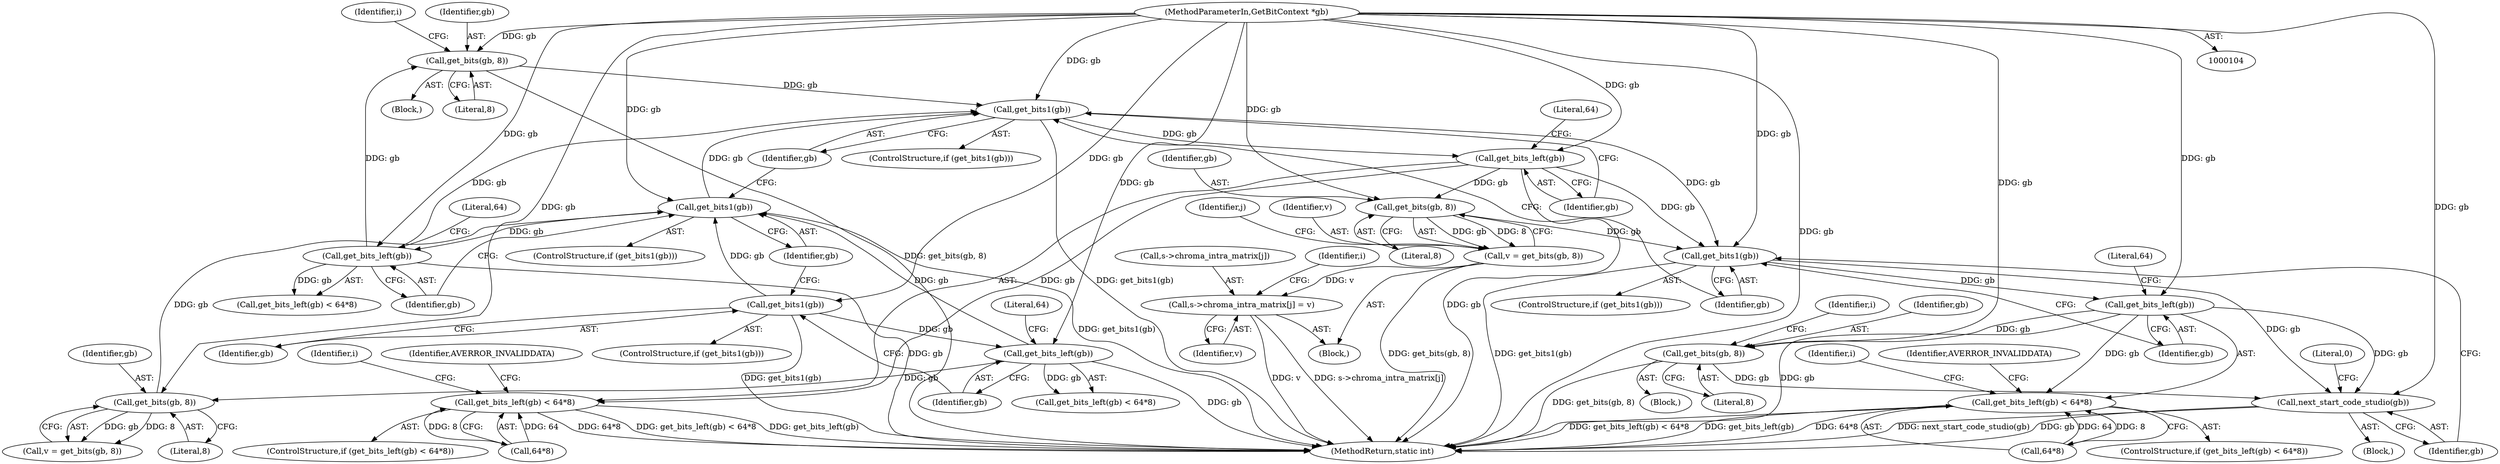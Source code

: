 digraph "0_FFmpeg_5aba5b89d0b1d73164d3b81764828bb8b20ff32a@pointer" {
"1000187" [label="(Call,get_bits(gb, 8))"];
"1000170" [label="(Call,get_bits_left(gb))"];
"1000165" [label="(Call,get_bits1(gb))"];
"1000117" [label="(Call,get_bits_left(gb))"];
"1000112" [label="(Call,get_bits1(gb))"];
"1000106" [label="(MethodParameterIn,GetBitContext *gb)"];
"1000136" [label="(Call,get_bits(gb, 8))"];
"1000191" [label="(Call,get_bits1(gb))"];
"1000196" [label="(Call,get_bits_left(gb))"];
"1000195" [label="(Call,get_bits_left(gb) < 64*8)"];
"1000215" [label="(Call,get_bits(gb, 8))"];
"1000213" [label="(Call,v = get_bits(gb, 8))"];
"1000229" [label="(Call,s->chroma_intra_matrix[j] = v)"];
"1000237" [label="(Call,get_bits1(gb))"];
"1000242" [label="(Call,get_bits_left(gb))"];
"1000241" [label="(Call,get_bits_left(gb) < 64*8)"];
"1000259" [label="(Call,get_bits(gb, 8))"];
"1000262" [label="(Call,next_start_code_studio(gb))"];
"1000117" [label="(Call,get_bits_left(gb))"];
"1000236" [label="(ControlStructure,if (get_bits1(gb)))"];
"1000186" [label="(Block,)"];
"1000230" [label="(Call,s->chroma_intra_matrix[j])"];
"1000116" [label="(Call,get_bits_left(gb) < 64*8)"];
"1000118" [label="(Identifier,gb)"];
"1000263" [label="(Identifier,gb)"];
"1000266" [label="(MethodReturn,static int)"];
"1000217" [label="(Literal,8)"];
"1000205" [label="(Identifier,i)"];
"1000169" [label="(Call,get_bits_left(gb) < 64*8)"];
"1000251" [label="(Identifier,i)"];
"1000136" [label="(Call,get_bits(gb, 8))"];
"1000191" [label="(Call,get_bits1(gb))"];
"1000166" [label="(Identifier,gb)"];
"1000216" [label="(Identifier,gb)"];
"1000235" [label="(Identifier,v)"];
"1000194" [label="(ControlStructure,if (get_bits_left(gb) < 64*8))"];
"1000244" [label="(Call,64*8)"];
"1000120" [label="(Literal,64)"];
"1000134" [label="(Call,v = get_bits(gb, 8))"];
"1000190" [label="(ControlStructure,if (get_bits1(gb)))"];
"1000213" [label="(Call,v = get_bits(gb, 8))"];
"1000241" [label="(Call,get_bits_left(gb) < 64*8)"];
"1000260" [label="(Identifier,gb)"];
"1000248" [label="(Identifier,AVERROR_INVALIDDATA)"];
"1000258" [label="(Block,)"];
"1000111" [label="(ControlStructure,if (get_bits1(gb)))"];
"1000112" [label="(Call,get_bits1(gb))"];
"1000215" [label="(Call,get_bits(gb, 8))"];
"1000107" [label="(Block,)"];
"1000165" [label="(Call,get_bits1(gb))"];
"1000245" [label="(Literal,64)"];
"1000137" [label="(Identifier,gb)"];
"1000171" [label="(Identifier,gb)"];
"1000243" [label="(Identifier,gb)"];
"1000185" [label="(Identifier,i)"];
"1000212" [label="(Block,)"];
"1000257" [label="(Identifier,i)"];
"1000229" [label="(Call,s->chroma_intra_matrix[j] = v)"];
"1000197" [label="(Identifier,gb)"];
"1000189" [label="(Literal,8)"];
"1000173" [label="(Literal,64)"];
"1000262" [label="(Call,next_start_code_studio(gb))"];
"1000195" [label="(Call,get_bits_left(gb) < 64*8)"];
"1000138" [label="(Literal,8)"];
"1000192" [label="(Identifier,gb)"];
"1000198" [label="(Call,64*8)"];
"1000265" [label="(Literal,0)"];
"1000238" [label="(Identifier,gb)"];
"1000242" [label="(Call,get_bits_left(gb))"];
"1000170" [label="(Call,get_bits_left(gb))"];
"1000113" [label="(Identifier,gb)"];
"1000199" [label="(Literal,64)"];
"1000196" [label="(Call,get_bits_left(gb))"];
"1000106" [label="(MethodParameterIn,GetBitContext *gb)"];
"1000187" [label="(Call,get_bits(gb, 8))"];
"1000237" [label="(Call,get_bits1(gb))"];
"1000240" [label="(ControlStructure,if (get_bits_left(gb) < 64*8))"];
"1000259" [label="(Call,get_bits(gb, 8))"];
"1000202" [label="(Identifier,AVERROR_INVALIDDATA)"];
"1000188" [label="(Identifier,gb)"];
"1000219" [label="(Identifier,j)"];
"1000211" [label="(Identifier,i)"];
"1000214" [label="(Identifier,v)"];
"1000164" [label="(ControlStructure,if (get_bits1(gb)))"];
"1000261" [label="(Literal,8)"];
"1000187" -> "1000186"  [label="AST: "];
"1000187" -> "1000189"  [label="CFG: "];
"1000188" -> "1000187"  [label="AST: "];
"1000189" -> "1000187"  [label="AST: "];
"1000185" -> "1000187"  [label="CFG: "];
"1000187" -> "1000266"  [label="DDG: get_bits(gb, 8)"];
"1000170" -> "1000187"  [label="DDG: gb"];
"1000106" -> "1000187"  [label="DDG: gb"];
"1000187" -> "1000191"  [label="DDG: gb"];
"1000170" -> "1000169"  [label="AST: "];
"1000170" -> "1000171"  [label="CFG: "];
"1000171" -> "1000170"  [label="AST: "];
"1000173" -> "1000170"  [label="CFG: "];
"1000170" -> "1000266"  [label="DDG: gb"];
"1000170" -> "1000169"  [label="DDG: gb"];
"1000165" -> "1000170"  [label="DDG: gb"];
"1000106" -> "1000170"  [label="DDG: gb"];
"1000170" -> "1000191"  [label="DDG: gb"];
"1000165" -> "1000164"  [label="AST: "];
"1000165" -> "1000166"  [label="CFG: "];
"1000166" -> "1000165"  [label="AST: "];
"1000171" -> "1000165"  [label="CFG: "];
"1000192" -> "1000165"  [label="CFG: "];
"1000165" -> "1000266"  [label="DDG: get_bits1(gb)"];
"1000117" -> "1000165"  [label="DDG: gb"];
"1000112" -> "1000165"  [label="DDG: gb"];
"1000136" -> "1000165"  [label="DDG: gb"];
"1000106" -> "1000165"  [label="DDG: gb"];
"1000165" -> "1000191"  [label="DDG: gb"];
"1000117" -> "1000116"  [label="AST: "];
"1000117" -> "1000118"  [label="CFG: "];
"1000118" -> "1000117"  [label="AST: "];
"1000120" -> "1000117"  [label="CFG: "];
"1000117" -> "1000266"  [label="DDG: gb"];
"1000117" -> "1000116"  [label="DDG: gb"];
"1000112" -> "1000117"  [label="DDG: gb"];
"1000106" -> "1000117"  [label="DDG: gb"];
"1000117" -> "1000136"  [label="DDG: gb"];
"1000112" -> "1000111"  [label="AST: "];
"1000112" -> "1000113"  [label="CFG: "];
"1000113" -> "1000112"  [label="AST: "];
"1000118" -> "1000112"  [label="CFG: "];
"1000166" -> "1000112"  [label="CFG: "];
"1000112" -> "1000266"  [label="DDG: get_bits1(gb)"];
"1000106" -> "1000112"  [label="DDG: gb"];
"1000106" -> "1000104"  [label="AST: "];
"1000106" -> "1000266"  [label="DDG: gb"];
"1000106" -> "1000136"  [label="DDG: gb"];
"1000106" -> "1000191"  [label="DDG: gb"];
"1000106" -> "1000196"  [label="DDG: gb"];
"1000106" -> "1000215"  [label="DDG: gb"];
"1000106" -> "1000237"  [label="DDG: gb"];
"1000106" -> "1000242"  [label="DDG: gb"];
"1000106" -> "1000259"  [label="DDG: gb"];
"1000106" -> "1000262"  [label="DDG: gb"];
"1000136" -> "1000134"  [label="AST: "];
"1000136" -> "1000138"  [label="CFG: "];
"1000137" -> "1000136"  [label="AST: "];
"1000138" -> "1000136"  [label="AST: "];
"1000134" -> "1000136"  [label="CFG: "];
"1000136" -> "1000134"  [label="DDG: gb"];
"1000136" -> "1000134"  [label="DDG: 8"];
"1000191" -> "1000190"  [label="AST: "];
"1000191" -> "1000192"  [label="CFG: "];
"1000192" -> "1000191"  [label="AST: "];
"1000197" -> "1000191"  [label="CFG: "];
"1000238" -> "1000191"  [label="CFG: "];
"1000191" -> "1000266"  [label="DDG: get_bits1(gb)"];
"1000191" -> "1000196"  [label="DDG: gb"];
"1000191" -> "1000237"  [label="DDG: gb"];
"1000196" -> "1000195"  [label="AST: "];
"1000196" -> "1000197"  [label="CFG: "];
"1000197" -> "1000196"  [label="AST: "];
"1000199" -> "1000196"  [label="CFG: "];
"1000196" -> "1000266"  [label="DDG: gb"];
"1000196" -> "1000195"  [label="DDG: gb"];
"1000196" -> "1000215"  [label="DDG: gb"];
"1000196" -> "1000237"  [label="DDG: gb"];
"1000195" -> "1000194"  [label="AST: "];
"1000195" -> "1000198"  [label="CFG: "];
"1000198" -> "1000195"  [label="AST: "];
"1000202" -> "1000195"  [label="CFG: "];
"1000205" -> "1000195"  [label="CFG: "];
"1000195" -> "1000266"  [label="DDG: get_bits_left(gb) < 64*8"];
"1000195" -> "1000266"  [label="DDG: get_bits_left(gb)"];
"1000195" -> "1000266"  [label="DDG: 64*8"];
"1000198" -> "1000195"  [label="DDG: 64"];
"1000198" -> "1000195"  [label="DDG: 8"];
"1000215" -> "1000213"  [label="AST: "];
"1000215" -> "1000217"  [label="CFG: "];
"1000216" -> "1000215"  [label="AST: "];
"1000217" -> "1000215"  [label="AST: "];
"1000213" -> "1000215"  [label="CFG: "];
"1000215" -> "1000213"  [label="DDG: gb"];
"1000215" -> "1000213"  [label="DDG: 8"];
"1000215" -> "1000237"  [label="DDG: gb"];
"1000213" -> "1000212"  [label="AST: "];
"1000214" -> "1000213"  [label="AST: "];
"1000219" -> "1000213"  [label="CFG: "];
"1000213" -> "1000266"  [label="DDG: get_bits(gb, 8)"];
"1000213" -> "1000229"  [label="DDG: v"];
"1000229" -> "1000212"  [label="AST: "];
"1000229" -> "1000235"  [label="CFG: "];
"1000230" -> "1000229"  [label="AST: "];
"1000235" -> "1000229"  [label="AST: "];
"1000211" -> "1000229"  [label="CFG: "];
"1000229" -> "1000266"  [label="DDG: v"];
"1000229" -> "1000266"  [label="DDG: s->chroma_intra_matrix[j]"];
"1000237" -> "1000236"  [label="AST: "];
"1000237" -> "1000238"  [label="CFG: "];
"1000238" -> "1000237"  [label="AST: "];
"1000243" -> "1000237"  [label="CFG: "];
"1000263" -> "1000237"  [label="CFG: "];
"1000237" -> "1000266"  [label="DDG: get_bits1(gb)"];
"1000237" -> "1000242"  [label="DDG: gb"];
"1000237" -> "1000262"  [label="DDG: gb"];
"1000242" -> "1000241"  [label="AST: "];
"1000242" -> "1000243"  [label="CFG: "];
"1000243" -> "1000242"  [label="AST: "];
"1000245" -> "1000242"  [label="CFG: "];
"1000242" -> "1000266"  [label="DDG: gb"];
"1000242" -> "1000241"  [label="DDG: gb"];
"1000242" -> "1000259"  [label="DDG: gb"];
"1000242" -> "1000262"  [label="DDG: gb"];
"1000241" -> "1000240"  [label="AST: "];
"1000241" -> "1000244"  [label="CFG: "];
"1000244" -> "1000241"  [label="AST: "];
"1000248" -> "1000241"  [label="CFG: "];
"1000251" -> "1000241"  [label="CFG: "];
"1000241" -> "1000266"  [label="DDG: get_bits_left(gb)"];
"1000241" -> "1000266"  [label="DDG: 64*8"];
"1000241" -> "1000266"  [label="DDG: get_bits_left(gb) < 64*8"];
"1000244" -> "1000241"  [label="DDG: 64"];
"1000244" -> "1000241"  [label="DDG: 8"];
"1000259" -> "1000258"  [label="AST: "];
"1000259" -> "1000261"  [label="CFG: "];
"1000260" -> "1000259"  [label="AST: "];
"1000261" -> "1000259"  [label="AST: "];
"1000257" -> "1000259"  [label="CFG: "];
"1000259" -> "1000266"  [label="DDG: get_bits(gb, 8)"];
"1000259" -> "1000262"  [label="DDG: gb"];
"1000262" -> "1000107"  [label="AST: "];
"1000262" -> "1000263"  [label="CFG: "];
"1000263" -> "1000262"  [label="AST: "];
"1000265" -> "1000262"  [label="CFG: "];
"1000262" -> "1000266"  [label="DDG: next_start_code_studio(gb)"];
"1000262" -> "1000266"  [label="DDG: gb"];
}
